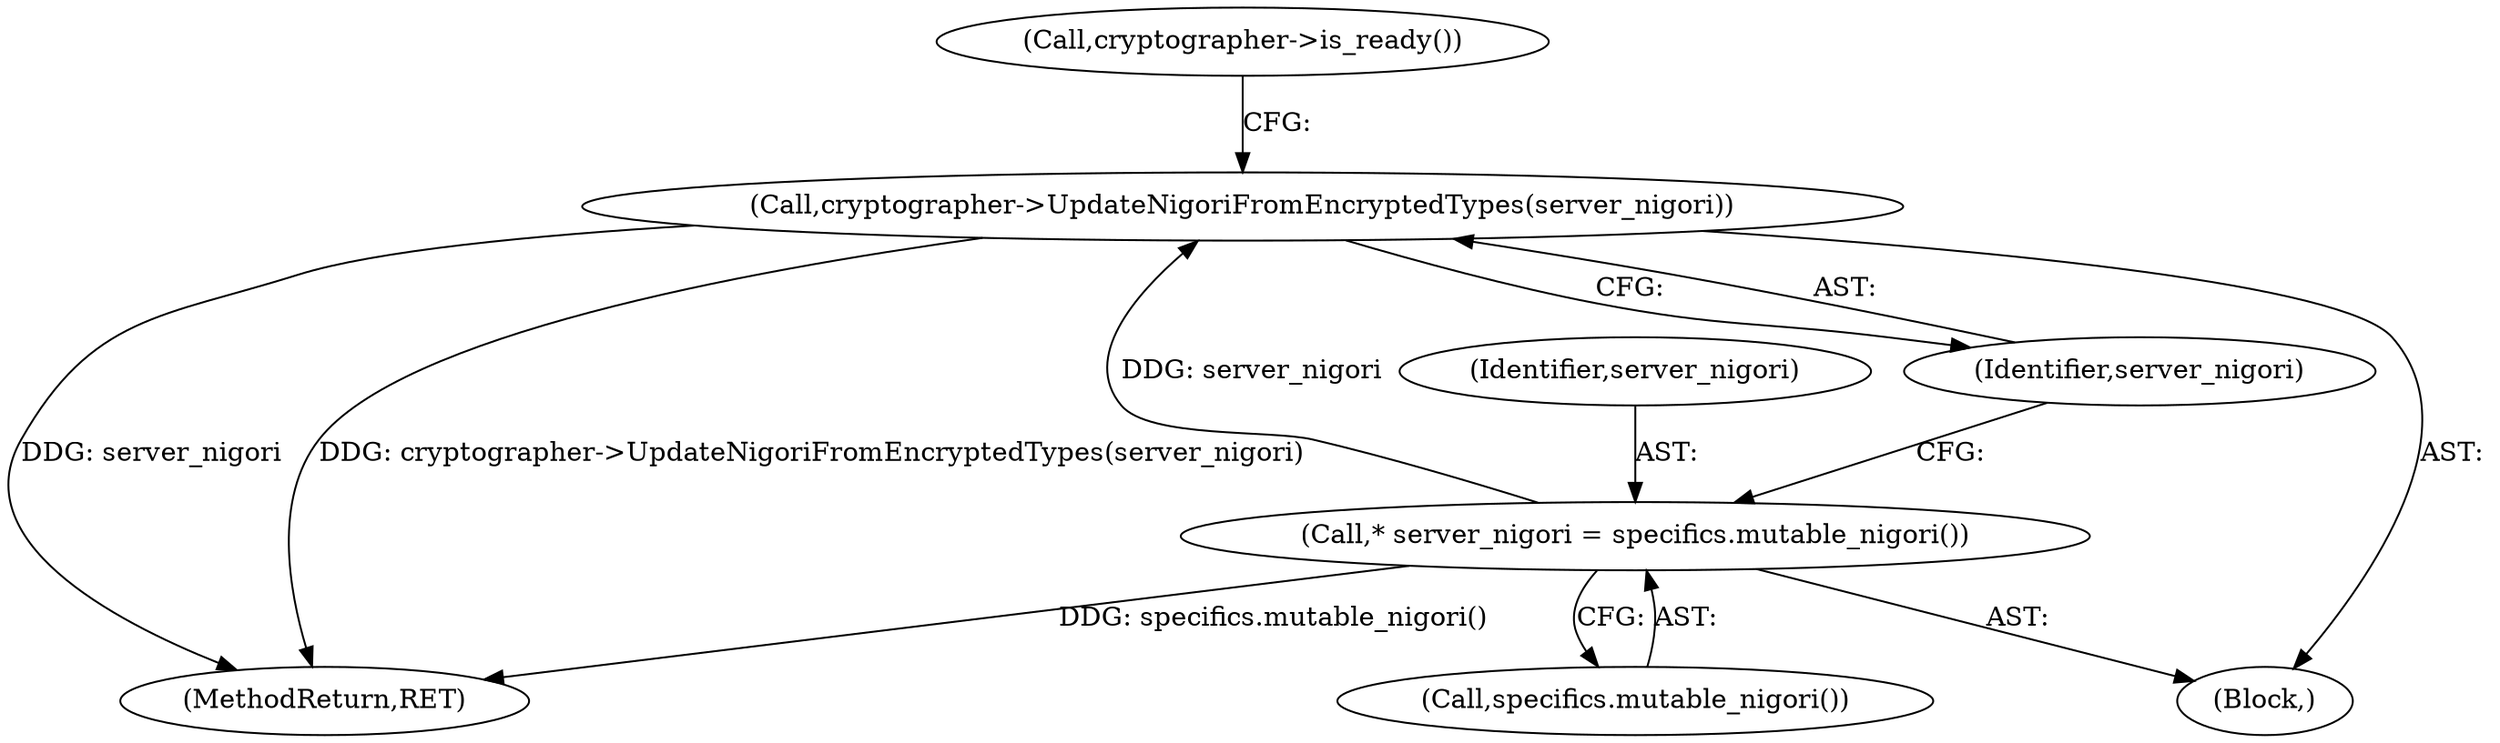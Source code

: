 digraph "0_Chrome_fcd3a7a671ecf2d5f46ea34787d27507a914d2f5_5@API" {
"1000306" [label="(Call,cryptographer->UpdateNigoriFromEncryptedTypes(server_nigori))"];
"1000303" [label="(Call,* server_nigori = specifics.mutable_nigori())"];
"1000309" [label="(Call,cryptographer->is_ready())"];
"1000517" [label="(MethodReturn,RET)"];
"1000304" [label="(Identifier,server_nigori)"];
"1000306" [label="(Call,cryptographer->UpdateNigoriFromEncryptedTypes(server_nigori))"];
"1000303" [label="(Call,* server_nigori = specifics.mutable_nigori())"];
"1000296" [label="(Block,)"];
"1000307" [label="(Identifier,server_nigori)"];
"1000305" [label="(Call,specifics.mutable_nigori())"];
"1000306" -> "1000296"  [label="AST: "];
"1000306" -> "1000307"  [label="CFG: "];
"1000307" -> "1000306"  [label="AST: "];
"1000309" -> "1000306"  [label="CFG: "];
"1000306" -> "1000517"  [label="DDG: server_nigori"];
"1000306" -> "1000517"  [label="DDG: cryptographer->UpdateNigoriFromEncryptedTypes(server_nigori)"];
"1000303" -> "1000306"  [label="DDG: server_nigori"];
"1000303" -> "1000296"  [label="AST: "];
"1000303" -> "1000305"  [label="CFG: "];
"1000304" -> "1000303"  [label="AST: "];
"1000305" -> "1000303"  [label="AST: "];
"1000307" -> "1000303"  [label="CFG: "];
"1000303" -> "1000517"  [label="DDG: specifics.mutable_nigori()"];
}

